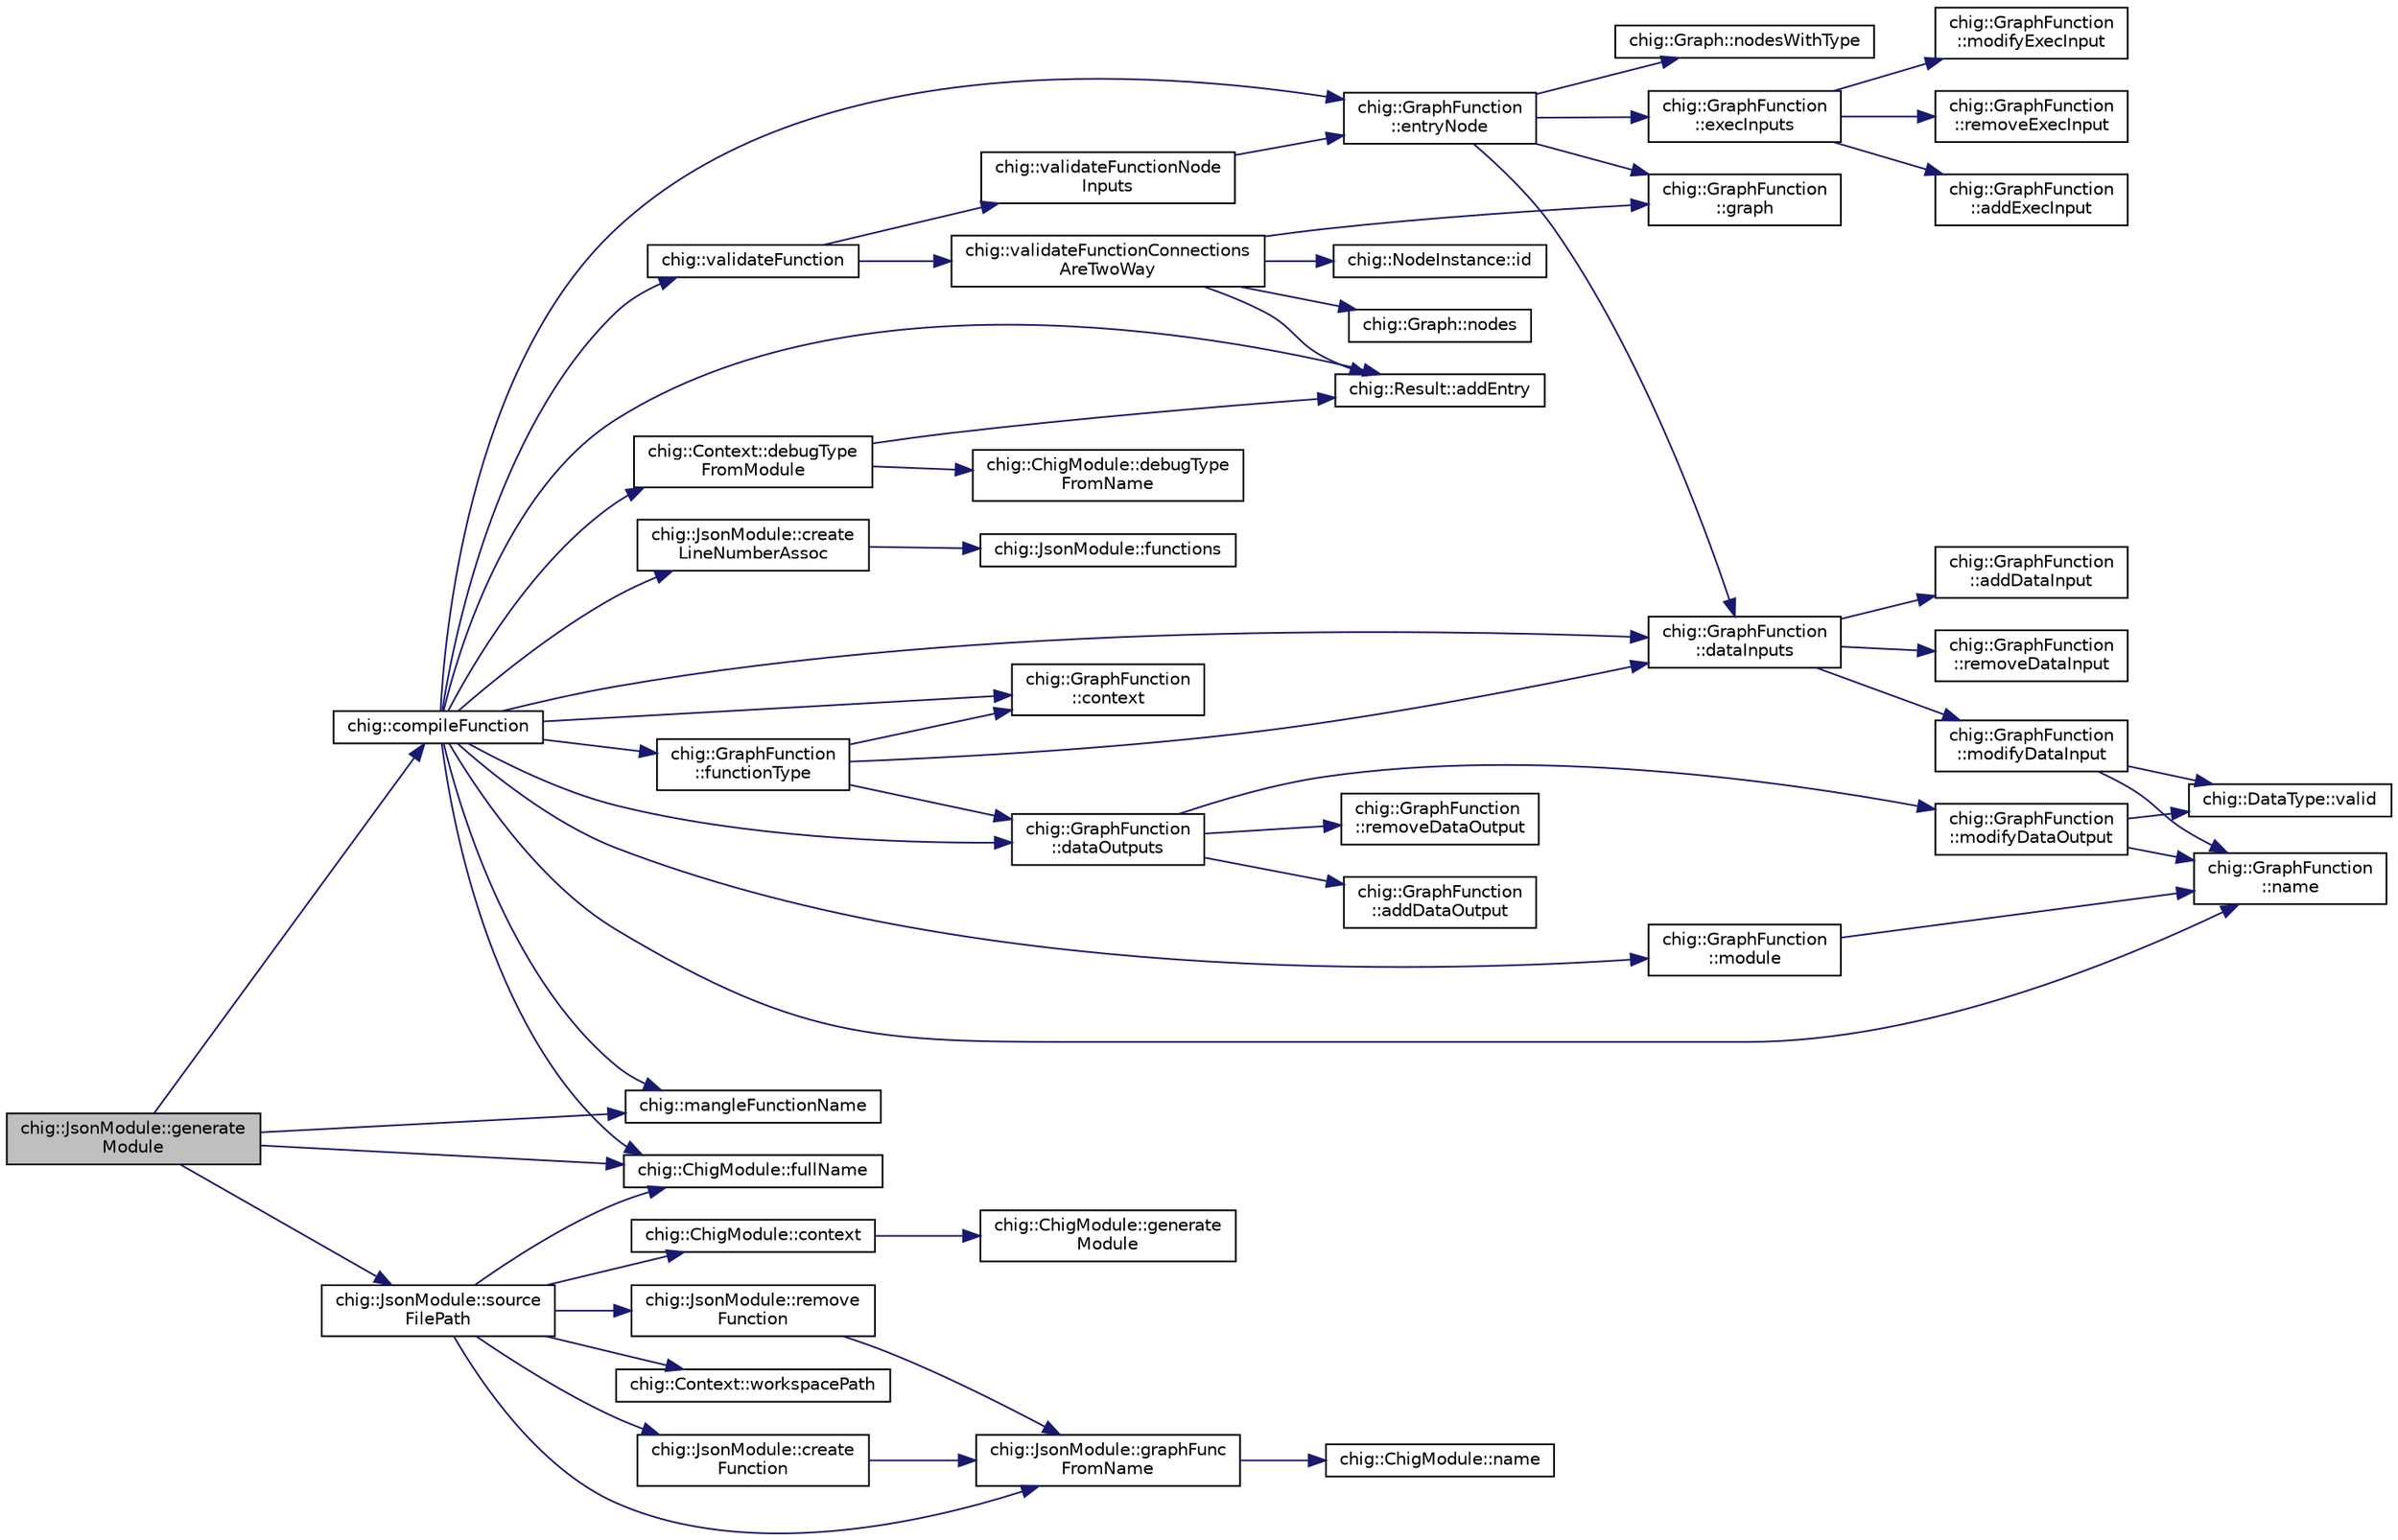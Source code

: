 digraph "chig::JsonModule::generateModule"
{
 // INTERACTIVE_SVG=YES
  edge [fontname="Helvetica",fontsize="10",labelfontname="Helvetica",labelfontsize="10"];
  node [fontname="Helvetica",fontsize="10",shape=record];
  rankdir="LR";
  Node85 [label="chig::JsonModule::generate\lModule",height=0.2,width=0.4,color="black", fillcolor="grey75", style="filled", fontcolor="black"];
  Node85 -> Node86 [color="midnightblue",fontsize="10",style="solid",fontname="Helvetica"];
  Node86 [label="chig::compileFunction",height=0.2,width=0.4,color="black", fillcolor="white", style="filled",URL="$namespacechig.html#a4f26546c4bc76c31cc822d0365be0f30"];
  Node86 -> Node87 [color="midnightblue",fontsize="10",style="solid",fontname="Helvetica"];
  Node87 [label="chig::Result::addEntry",height=0.2,width=0.4,color="black", fillcolor="white", style="filled",URL="$structchig_1_1Result.html#aabb30a56760c3a817518912d9eabb491"];
  Node86 -> Node88 [color="midnightblue",fontsize="10",style="solid",fontname="Helvetica"];
  Node88 [label="chig::GraphFunction\l::context",height=0.2,width=0.4,color="black", fillcolor="white", style="filled",URL="$structchig_1_1GraphFunction.html#a1e937f70e87b2d783211f31a6ddfb91c"];
  Node86 -> Node89 [color="midnightblue",fontsize="10",style="solid",fontname="Helvetica"];
  Node89 [label="chig::JsonModule::create\lLineNumberAssoc",height=0.2,width=0.4,color="black", fillcolor="white", style="filled",URL="$structchig_1_1JsonModule.html#a723bf99a12af777cf5c1be06a971abba"];
  Node89 -> Node90 [color="midnightblue",fontsize="10",style="solid",fontname="Helvetica"];
  Node90 [label="chig::JsonModule::functions",height=0.2,width=0.4,color="black", fillcolor="white", style="filled",URL="$structchig_1_1JsonModule.html#a79d7c1863342e3f26363d822fe428ac2"];
  Node86 -> Node91 [color="midnightblue",fontsize="10",style="solid",fontname="Helvetica"];
  Node91 [label="chig::GraphFunction\l::dataInputs",height=0.2,width=0.4,color="black", fillcolor="white", style="filled",URL="$structchig_1_1GraphFunction.html#ad871a4642c83ead67062eb907b55443f"];
  Node91 -> Node92 [color="midnightblue",fontsize="10",style="solid",fontname="Helvetica"];
  Node92 [label="chig::GraphFunction\l::addDataInput",height=0.2,width=0.4,color="black", fillcolor="white", style="filled",URL="$structchig_1_1GraphFunction.html#a58da0f0d53f153a37bb4ba7bdc00df75"];
  Node91 -> Node93 [color="midnightblue",fontsize="10",style="solid",fontname="Helvetica"];
  Node93 [label="chig::GraphFunction\l::modifyDataInput",height=0.2,width=0.4,color="black", fillcolor="white", style="filled",URL="$structchig_1_1GraphFunction.html#a452c6ff0834f1acdb6740267ef468250"];
  Node93 -> Node94 [color="midnightblue",fontsize="10",style="solid",fontname="Helvetica"];
  Node94 [label="chig::GraphFunction\l::name",height=0.2,width=0.4,color="black", fillcolor="white", style="filled",URL="$structchig_1_1GraphFunction.html#a3291c0b882b4f73e5d60af4ca75b1a37"];
  Node93 -> Node95 [color="midnightblue",fontsize="10",style="solid",fontname="Helvetica"];
  Node95 [label="chig::DataType::valid",height=0.2,width=0.4,color="black", fillcolor="white", style="filled",URL="$structchig_1_1DataType.html#a307eaa94c9f2d408c7a204e364b02b22",tooltip="Check if the DataType is valid. "];
  Node91 -> Node96 [color="midnightblue",fontsize="10",style="solid",fontname="Helvetica"];
  Node96 [label="chig::GraphFunction\l::removeDataInput",height=0.2,width=0.4,color="black", fillcolor="white", style="filled",URL="$structchig_1_1GraphFunction.html#a9698f54861e9997f2690e10e0e8316c8"];
  Node86 -> Node97 [color="midnightblue",fontsize="10",style="solid",fontname="Helvetica"];
  Node97 [label="chig::GraphFunction\l::dataOutputs",height=0.2,width=0.4,color="black", fillcolor="white", style="filled",URL="$structchig_1_1GraphFunction.html#ae734c04f29489efeb96227a20e2ada22"];
  Node97 -> Node98 [color="midnightblue",fontsize="10",style="solid",fontname="Helvetica"];
  Node98 [label="chig::GraphFunction\l::addDataOutput",height=0.2,width=0.4,color="black", fillcolor="white", style="filled",URL="$structchig_1_1GraphFunction.html#af76e111d051ead319035f83785b932e2"];
  Node97 -> Node99 [color="midnightblue",fontsize="10",style="solid",fontname="Helvetica"];
  Node99 [label="chig::GraphFunction\l::modifyDataOutput",height=0.2,width=0.4,color="black", fillcolor="white", style="filled",URL="$structchig_1_1GraphFunction.html#a3765dc838314ff13457ac933b043f711"];
  Node99 -> Node94 [color="midnightblue",fontsize="10",style="solid",fontname="Helvetica"];
  Node99 -> Node95 [color="midnightblue",fontsize="10",style="solid",fontname="Helvetica"];
  Node97 -> Node100 [color="midnightblue",fontsize="10",style="solid",fontname="Helvetica"];
  Node100 [label="chig::GraphFunction\l::removeDataOutput",height=0.2,width=0.4,color="black", fillcolor="white", style="filled",URL="$structchig_1_1GraphFunction.html#ae6fc3833c6e0631177efb4e35e7f59e4"];
  Node86 -> Node101 [color="midnightblue",fontsize="10",style="solid",fontname="Helvetica"];
  Node101 [label="chig::Context::debugType\lFromModule",height=0.2,width=0.4,color="black", fillcolor="white", style="filled",URL="$structchig_1_1Context.html#a552a18b6079c22a6dd1fb23d3e741ac0"];
  Node101 -> Node87 [color="midnightblue",fontsize="10",style="solid",fontname="Helvetica"];
  Node101 -> Node102 [color="midnightblue",fontsize="10",style="solid",fontname="Helvetica"];
  Node102 [label="chig::ChigModule::debugType\lFromName",height=0.2,width=0.4,color="black", fillcolor="white", style="filled",URL="$structchig_1_1ChigModule.html#a0ae28a670b5a2101b0846ae9c7628b71"];
  Node86 -> Node103 [color="midnightblue",fontsize="10",style="solid",fontname="Helvetica"];
  Node103 [label="chig::GraphFunction\l::entryNode",height=0.2,width=0.4,color="black", fillcolor="white", style="filled",URL="$structchig_1_1GraphFunction.html#aa47e30665a08b671950c4e8411c7a4ba"];
  Node103 -> Node91 [color="midnightblue",fontsize="10",style="solid",fontname="Helvetica"];
  Node103 -> Node104 [color="midnightblue",fontsize="10",style="solid",fontname="Helvetica"];
  Node104 [label="chig::GraphFunction\l::execInputs",height=0.2,width=0.4,color="black", fillcolor="white", style="filled",URL="$structchig_1_1GraphFunction.html#a217197f9e54f57cd7a8751a335f4710b"];
  Node104 -> Node105 [color="midnightblue",fontsize="10",style="solid",fontname="Helvetica"];
  Node105 [label="chig::GraphFunction\l::addExecInput",height=0.2,width=0.4,color="black", fillcolor="white", style="filled",URL="$structchig_1_1GraphFunction.html#a61a90781bcdc650d6b2446dd16d8a079"];
  Node104 -> Node106 [color="midnightblue",fontsize="10",style="solid",fontname="Helvetica"];
  Node106 [label="chig::GraphFunction\l::modifyExecInput",height=0.2,width=0.4,color="black", fillcolor="white", style="filled",URL="$structchig_1_1GraphFunction.html#a66359dd63933d9c37b00d3894c979b11"];
  Node104 -> Node107 [color="midnightblue",fontsize="10",style="solid",fontname="Helvetica"];
  Node107 [label="chig::GraphFunction\l::removeExecInput",height=0.2,width=0.4,color="black", fillcolor="white", style="filled",URL="$structchig_1_1GraphFunction.html#a390ce7b4174a06ecd00ae7c72af9e157"];
  Node103 -> Node108 [color="midnightblue",fontsize="10",style="solid",fontname="Helvetica"];
  Node108 [label="chig::GraphFunction\l::graph",height=0.2,width=0.4,color="black", fillcolor="white", style="filled",URL="$structchig_1_1GraphFunction.html#a5a5eed54a181b865e7bd842a40f5e1f1"];
  Node103 -> Node109 [color="midnightblue",fontsize="10",style="solid",fontname="Helvetica"];
  Node109 [label="chig::Graph::nodesWithType",height=0.2,width=0.4,color="black", fillcolor="white", style="filled",URL="$structchig_1_1Graph.html#a41afa4af0758e9665d4acba867175369"];
  Node86 -> Node110 [color="midnightblue",fontsize="10",style="solid",fontname="Helvetica"];
  Node110 [label="chig::ChigModule::fullName",height=0.2,width=0.4,color="black", fillcolor="white", style="filled",URL="$structchig_1_1ChigModule.html#ad730121a133fbc474fcb71d49f31f7b3"];
  Node86 -> Node111 [color="midnightblue",fontsize="10",style="solid",fontname="Helvetica"];
  Node111 [label="chig::GraphFunction\l::functionType",height=0.2,width=0.4,color="black", fillcolor="white", style="filled",URL="$structchig_1_1GraphFunction.html#a6aae3374651aca2f0973c81ecae2d848"];
  Node111 -> Node88 [color="midnightblue",fontsize="10",style="solid",fontname="Helvetica"];
  Node111 -> Node91 [color="midnightblue",fontsize="10",style="solid",fontname="Helvetica"];
  Node111 -> Node97 [color="midnightblue",fontsize="10",style="solid",fontname="Helvetica"];
  Node86 -> Node112 [color="midnightblue",fontsize="10",style="solid",fontname="Helvetica"];
  Node112 [label="chig::mangleFunctionName",height=0.2,width=0.4,color="black", fillcolor="white", style="filled",URL="$namespacechig.html#a2a1a14d23516a3c3d5df010cb9d14edf"];
  Node86 -> Node113 [color="midnightblue",fontsize="10",style="solid",fontname="Helvetica"];
  Node113 [label="chig::GraphFunction\l::module",height=0.2,width=0.4,color="black", fillcolor="white", style="filled",URL="$structchig_1_1GraphFunction.html#a1a331d17f2229f78a0b9c9407f500b07"];
  Node113 -> Node94 [color="midnightblue",fontsize="10",style="solid",fontname="Helvetica"];
  Node86 -> Node94 [color="midnightblue",fontsize="10",style="solid",fontname="Helvetica"];
  Node86 -> Node114 [color="midnightblue",fontsize="10",style="solid",fontname="Helvetica"];
  Node114 [label="chig::validateFunction",height=0.2,width=0.4,color="black", fillcolor="white", style="filled",URL="$namespacechig.html#afccf44a2370371aae836862d9731155e"];
  Node114 -> Node115 [color="midnightblue",fontsize="10",style="solid",fontname="Helvetica"];
  Node115 [label="chig::validateFunctionConnections\lAreTwoWay",height=0.2,width=0.4,color="black", fillcolor="white", style="filled",URL="$namespacechig.html#ae2ff27777b91f651f86d9a8e8ef0b986"];
  Node115 -> Node87 [color="midnightblue",fontsize="10",style="solid",fontname="Helvetica"];
  Node115 -> Node108 [color="midnightblue",fontsize="10",style="solid",fontname="Helvetica"];
  Node115 -> Node116 [color="midnightblue",fontsize="10",style="solid",fontname="Helvetica"];
  Node116 [label="chig::NodeInstance::id",height=0.2,width=0.4,color="black", fillcolor="white", style="filled",URL="$structchig_1_1NodeInstance.html#a1468afe4799106831566bd283332a516"];
  Node115 -> Node117 [color="midnightblue",fontsize="10",style="solid",fontname="Helvetica"];
  Node117 [label="chig::Graph::nodes",height=0.2,width=0.4,color="black", fillcolor="white", style="filled",URL="$structchig_1_1Graph.html#af08f25e29e253475b266f6851609c899"];
  Node114 -> Node118 [color="midnightblue",fontsize="10",style="solid",fontname="Helvetica"];
  Node118 [label="chig::validateFunctionNode\lInputs",height=0.2,width=0.4,color="black", fillcolor="white", style="filled",URL="$namespacechig.html#ad868894793d664b6ae994f24fc781b4b"];
  Node118 -> Node103 [color="midnightblue",fontsize="10",style="solid",fontname="Helvetica"];
  Node85 -> Node110 [color="midnightblue",fontsize="10",style="solid",fontname="Helvetica"];
  Node85 -> Node112 [color="midnightblue",fontsize="10",style="solid",fontname="Helvetica"];
  Node85 -> Node119 [color="midnightblue",fontsize="10",style="solid",fontname="Helvetica"];
  Node119 [label="chig::JsonModule::source\lFilePath",height=0.2,width=0.4,color="black", fillcolor="white", style="filled",URL="$structchig_1_1JsonModule.html#a8633e9bfc529b8a88a6a12c253f99e53"];
  Node119 -> Node120 [color="midnightblue",fontsize="10",style="solid",fontname="Helvetica"];
  Node120 [label="chig::ChigModule::context",height=0.2,width=0.4,color="black", fillcolor="white", style="filled",URL="$structchig_1_1ChigModule.html#aad81aae17452ddc5fc43809924236385"];
  Node120 -> Node121 [color="midnightblue",fontsize="10",style="solid",fontname="Helvetica"];
  Node121 [label="chig::ChigModule::generate\lModule",height=0.2,width=0.4,color="black", fillcolor="white", style="filled",URL="$structchig_1_1ChigModule.html#a7864ea1e3388965d05103768757962a4"];
  Node119 -> Node122 [color="midnightblue",fontsize="10",style="solid",fontname="Helvetica"];
  Node122 [label="chig::Context::workspacePath",height=0.2,width=0.4,color="black", fillcolor="white", style="filled",URL="$structchig_1_1Context.html#a21a5a702d92a00b87700e03782f9cb5f"];
  Node119 -> Node110 [color="midnightblue",fontsize="10",style="solid",fontname="Helvetica"];
  Node119 -> Node123 [color="midnightblue",fontsize="10",style="solid",fontname="Helvetica"];
  Node123 [label="chig::JsonModule::create\lFunction",height=0.2,width=0.4,color="black", fillcolor="white", style="filled",URL="$structchig_1_1JsonModule.html#aac5a649c9a98e72ecc20ecadb30d3e4c"];
  Node123 -> Node124 [color="midnightblue",fontsize="10",style="solid",fontname="Helvetica"];
  Node124 [label="chig::JsonModule::graphFunc\lFromName",height=0.2,width=0.4,color="black", fillcolor="white", style="filled",URL="$structchig_1_1JsonModule.html#aef854b4e838ba98c1d6973c1f4488b10"];
  Node124 -> Node125 [color="midnightblue",fontsize="10",style="solid",fontname="Helvetica"];
  Node125 [label="chig::ChigModule::name",height=0.2,width=0.4,color="black", fillcolor="white", style="filled",URL="$structchig_1_1ChigModule.html#a1fe8df6ff170ecd33057387571bb5cd2"];
  Node119 -> Node126 [color="midnightblue",fontsize="10",style="solid",fontname="Helvetica"];
  Node126 [label="chig::JsonModule::remove\lFunction",height=0.2,width=0.4,color="black", fillcolor="white", style="filled",URL="$structchig_1_1JsonModule.html#aa56ff2175f24086ea8d021be75894cbf"];
  Node126 -> Node124 [color="midnightblue",fontsize="10",style="solid",fontname="Helvetica"];
  Node119 -> Node124 [color="midnightblue",fontsize="10",style="solid",fontname="Helvetica"];
}
